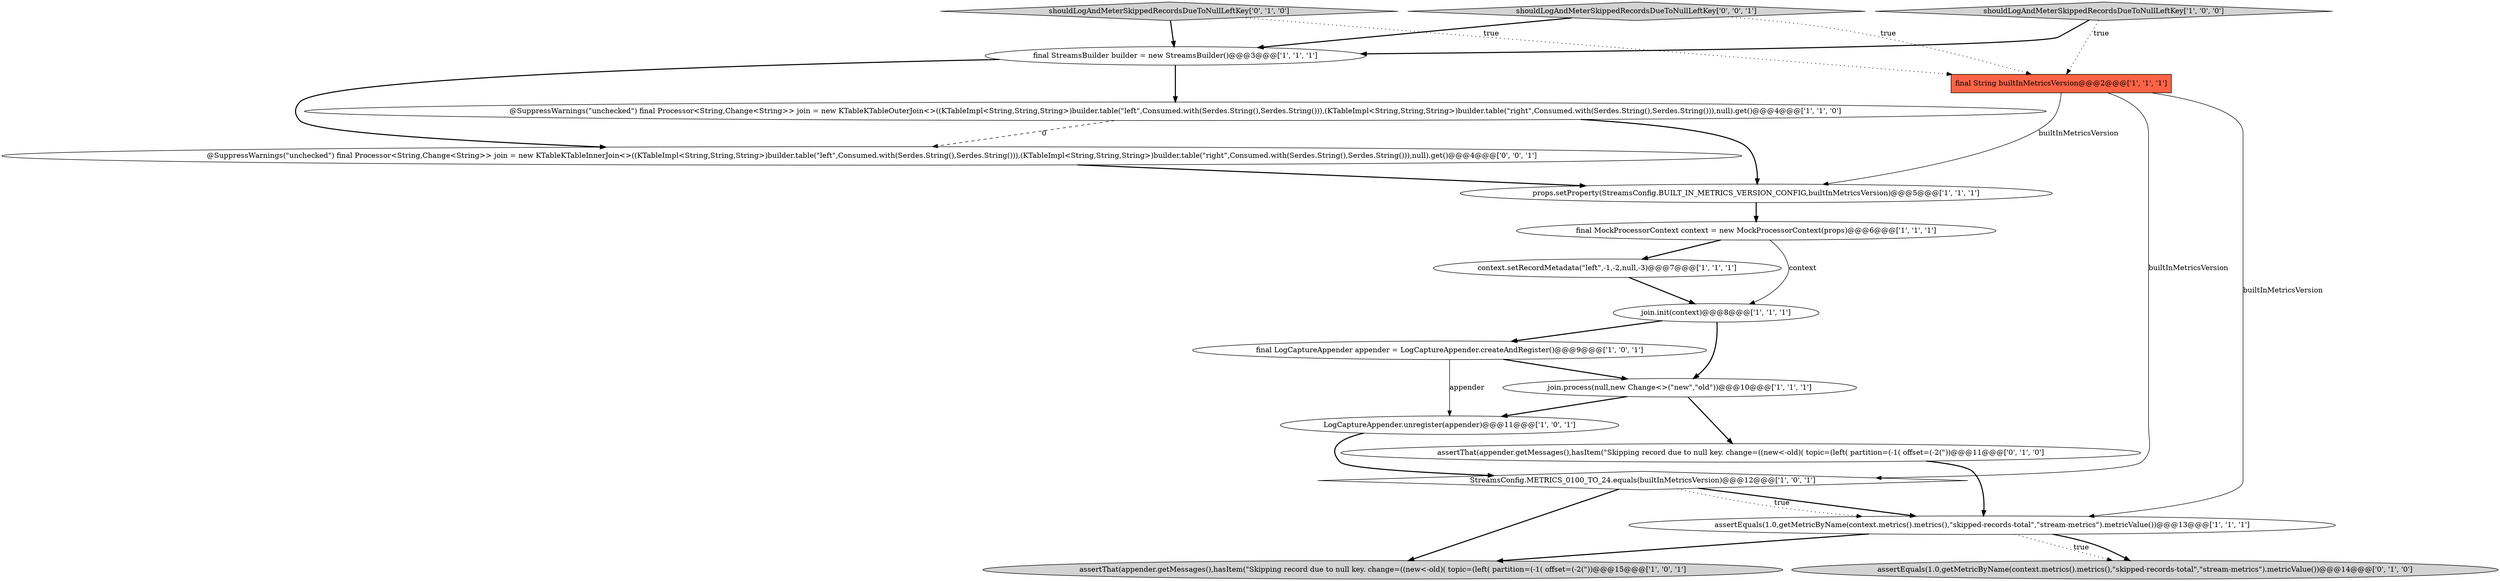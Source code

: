 digraph {
5 [style = filled, label = "shouldLogAndMeterSkippedRecordsDueToNullLeftKey['1', '0', '0']", fillcolor = lightgray, shape = diamond image = "AAA0AAABBB1BBB"];
14 [style = filled, label = "shouldLogAndMeterSkippedRecordsDueToNullLeftKey['0', '1', '0']", fillcolor = lightgray, shape = diamond image = "AAA0AAABBB2BBB"];
17 [style = filled, label = "shouldLogAndMeterSkippedRecordsDueToNullLeftKey['0', '0', '1']", fillcolor = lightgray, shape = diamond image = "AAA0AAABBB3BBB"];
12 [style = filled, label = "final String builtInMetricsVersion@@@2@@@['1', '1', '1']", fillcolor = tomato, shape = box image = "AAA0AAABBB1BBB"];
6 [style = filled, label = "final StreamsBuilder builder = new StreamsBuilder()@@@3@@@['1', '1', '1']", fillcolor = white, shape = ellipse image = "AAA0AAABBB1BBB"];
16 [style = filled, label = "assertThat(appender.getMessages(),hasItem(\"Skipping record due to null key. change=((new<-old)( topic=(left( partition=(-1( offset=(-2(\"))@@@11@@@['0', '1', '0']", fillcolor = white, shape = ellipse image = "AAA0AAABBB2BBB"];
2 [style = filled, label = "assertEquals(1.0,getMetricByName(context.metrics().metrics(),\"skipped-records-total\",\"stream-metrics\").metricValue())@@@13@@@['1', '1', '1']", fillcolor = white, shape = ellipse image = "AAA0AAABBB1BBB"];
3 [style = filled, label = "LogCaptureAppender.unregister(appender)@@@11@@@['1', '0', '1']", fillcolor = white, shape = ellipse image = "AAA0AAABBB1BBB"];
4 [style = filled, label = "StreamsConfig.METRICS_0100_TO_24.equals(builtInMetricsVersion)@@@12@@@['1', '0', '1']", fillcolor = white, shape = diamond image = "AAA0AAABBB1BBB"];
18 [style = filled, label = "@SuppressWarnings(\"unchecked\") final Processor<String,Change<String>> join = new KTableKTableInnerJoin<>((KTableImpl<String,String,String>)builder.table(\"left\",Consumed.with(Serdes.String(),Serdes.String())),(KTableImpl<String,String,String>)builder.table(\"right\",Consumed.with(Serdes.String(),Serdes.String())),null).get()@@@4@@@['0', '0', '1']", fillcolor = white, shape = ellipse image = "AAA0AAABBB3BBB"];
0 [style = filled, label = "@SuppressWarnings(\"unchecked\") final Processor<String,Change<String>> join = new KTableKTableOuterJoin<>((KTableImpl<String,String,String>)builder.table(\"left\",Consumed.with(Serdes.String(),Serdes.String())),(KTableImpl<String,String,String>)builder.table(\"right\",Consumed.with(Serdes.String(),Serdes.String())),null).get()@@@4@@@['1', '1', '0']", fillcolor = white, shape = ellipse image = "AAA0AAABBB1BBB"];
10 [style = filled, label = "final MockProcessorContext context = new MockProcessorContext(props)@@@6@@@['1', '1', '1']", fillcolor = white, shape = ellipse image = "AAA0AAABBB1BBB"];
13 [style = filled, label = "final LogCaptureAppender appender = LogCaptureAppender.createAndRegister()@@@9@@@['1', '0', '1']", fillcolor = white, shape = ellipse image = "AAA0AAABBB1BBB"];
8 [style = filled, label = "assertThat(appender.getMessages(),hasItem(\"Skipping record due to null key. change=((new<-old)( topic=(left( partition=(-1( offset=(-2(\"))@@@15@@@['1', '0', '1']", fillcolor = lightgray, shape = ellipse image = "AAA0AAABBB1BBB"];
9 [style = filled, label = "join.init(context)@@@8@@@['1', '1', '1']", fillcolor = white, shape = ellipse image = "AAA0AAABBB1BBB"];
15 [style = filled, label = "assertEquals(1.0,getMetricByName(context.metrics().metrics(),\"skipped-records-total\",\"stream-metrics\").metricValue())@@@14@@@['0', '1', '0']", fillcolor = lightgray, shape = ellipse image = "AAA0AAABBB2BBB"];
7 [style = filled, label = "join.process(null,new Change<>(\"new\",\"old\"))@@@10@@@['1', '1', '1']", fillcolor = white, shape = ellipse image = "AAA0AAABBB1BBB"];
11 [style = filled, label = "context.setRecordMetadata(\"left\",-1,-2,null,-3)@@@7@@@['1', '1', '1']", fillcolor = white, shape = ellipse image = "AAA0AAABBB1BBB"];
1 [style = filled, label = "props.setProperty(StreamsConfig.BUILT_IN_METRICS_VERSION_CONFIG,builtInMetricsVersion)@@@5@@@['1', '1', '1']", fillcolor = white, shape = ellipse image = "AAA0AAABBB1BBB"];
13->3 [style = solid, label="appender"];
14->12 [style = dotted, label="true"];
17->6 [style = bold, label=""];
6->18 [style = bold, label=""];
10->9 [style = solid, label="context"];
2->15 [style = dotted, label="true"];
12->4 [style = solid, label="builtInMetricsVersion"];
6->0 [style = bold, label=""];
4->2 [style = bold, label=""];
5->12 [style = dotted, label="true"];
16->2 [style = bold, label=""];
9->7 [style = bold, label=""];
11->9 [style = bold, label=""];
3->4 [style = bold, label=""];
7->3 [style = bold, label=""];
12->2 [style = solid, label="builtInMetricsVersion"];
12->1 [style = solid, label="builtInMetricsVersion"];
5->6 [style = bold, label=""];
18->1 [style = bold, label=""];
17->12 [style = dotted, label="true"];
13->7 [style = bold, label=""];
0->1 [style = bold, label=""];
7->16 [style = bold, label=""];
2->15 [style = bold, label=""];
0->18 [style = dashed, label="0"];
4->8 [style = bold, label=""];
1->10 [style = bold, label=""];
14->6 [style = bold, label=""];
4->2 [style = dotted, label="true"];
2->8 [style = bold, label=""];
9->13 [style = bold, label=""];
10->11 [style = bold, label=""];
}
